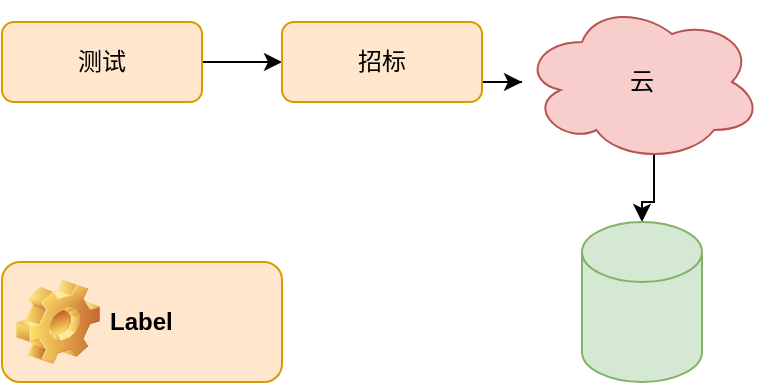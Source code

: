 <mxfile version="13.7.7" type="github" pages="2"><diagram id="VjMVDsoSgXj8yqhFqqJt" name="Page-1"><mxGraphModel dx="1186" dy="621" grid="1" gridSize="10" guides="1" tooltips="1" connect="1" arrows="1" fold="1" page="1" pageScale="1" pageWidth="827" pageHeight="1169" math="0" shadow="0"><root><mxCell id="0"/><mxCell id="1" parent="0"/><mxCell id="AjC-iOu3b22q-G6lVEZR-1" style="edgeStyle=orthogonalEdgeStyle;rounded=0;orthogonalLoop=1;jettySize=auto;html=1;exitX=1;exitY=0.5;exitDx=0;exitDy=0;" parent="1" source="IADl_TCVAS1DWhMh2N7e-1" target="IADl_TCVAS1DWhMh2N7e-3" edge="1"><mxGeometry relative="1" as="geometry"/></mxCell><mxCell id="IADl_TCVAS1DWhMh2N7e-1" value="测试" style="rounded=1;whiteSpace=wrap;html=1;fillColor=#ffe6cc;strokeColor=#d79b00;" parent="1" vertex="1"><mxGeometry x="80" y="140" width="100" height="40" as="geometry"/></mxCell><mxCell id="AjC-iOu3b22q-G6lVEZR-4" style="edgeStyle=orthogonalEdgeStyle;rounded=0;orthogonalLoop=1;jettySize=auto;html=1;exitX=1;exitY=0.75;exitDx=0;exitDy=0;" parent="1" source="IADl_TCVAS1DWhMh2N7e-3" target="AjC-iOu3b22q-G6lVEZR-2" edge="1"><mxGeometry relative="1" as="geometry"/></mxCell><mxCell id="IADl_TCVAS1DWhMh2N7e-3" value="招标" style="rounded=1;whiteSpace=wrap;html=1;fillColor=#ffe6cc;strokeColor=#d79b00;" parent="1" vertex="1"><mxGeometry x="220" y="140" width="100" height="40" as="geometry"/></mxCell><mxCell id="AjC-iOu3b22q-G6lVEZR-5" style="edgeStyle=orthogonalEdgeStyle;rounded=0;orthogonalLoop=1;jettySize=auto;html=1;exitX=0.55;exitY=0.95;exitDx=0;exitDy=0;exitPerimeter=0;" parent="1" source="AjC-iOu3b22q-G6lVEZR-2" target="AjC-iOu3b22q-G6lVEZR-3" edge="1"><mxGeometry relative="1" as="geometry"/></mxCell><mxCell id="AjC-iOu3b22q-G6lVEZR-2" value="云" style="ellipse;shape=cloud;whiteSpace=wrap;html=1;fillColor=#f8cecc;strokeColor=#b85450;" parent="1" vertex="1"><mxGeometry x="340" y="130" width="120" height="80" as="geometry"/></mxCell><mxCell id="AjC-iOu3b22q-G6lVEZR-3" value="" style="shape=cylinder3;whiteSpace=wrap;html=1;boundedLbl=1;backgroundOutline=1;size=15;fillColor=#d5e8d4;strokeColor=#82b366;" parent="1" vertex="1"><mxGeometry x="370" y="240" width="60" height="80" as="geometry"/></mxCell><mxCell id="QOwDhG8plz0dCKIEEesO-1" value="Label" style="label;whiteSpace=wrap;html=1;image=img/clipart/Gear_128x128.png;fillColor=#ffe6cc;strokeColor=#d79b00;" parent="1" vertex="1"><mxGeometry x="80" y="260" width="140" height="60" as="geometry"/></mxCell></root></mxGraphModel></diagram><diagram id="acK6S9Unc-VcYA9nT0ft" name="Page-2"><mxGraphModel dx="1186" dy="621" grid="1" gridSize="10" guides="1" tooltips="1" connect="1" arrows="1" fold="1" page="1" pageScale="1" pageWidth="827" pageHeight="1169" math="0" shadow="0"><root><mxCell id="UP3523RMjc5BJlsPxFGX-0"/><mxCell id="UP3523RMjc5BJlsPxFGX-1" parent="UP3523RMjc5BJlsPxFGX-0"/></root></mxGraphModel></diagram></mxfile>